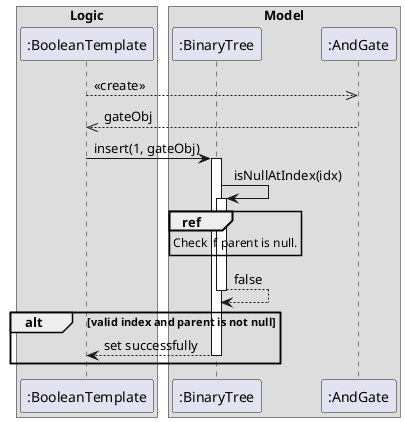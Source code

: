 @startuml
box Logic
participant ":BooleanTemplate" as BooleanTemplate
end box

box Model
participant ":BinaryTree" as BinaryTree
participant ":AndGate" as AndGate
end box
autoactivate on
BooleanTemplate -->>AndGate: <<create>>
return gateObj

BooleanTemplate -> BinaryTree : insert(1, gateObj)
BinaryTree -> BinaryTree : isNullAtIndex(idx)
ref over BinaryTree
Check if parent is null.
end
return false
alt valid index and parent is not null
return set successfully
end
@enduml
